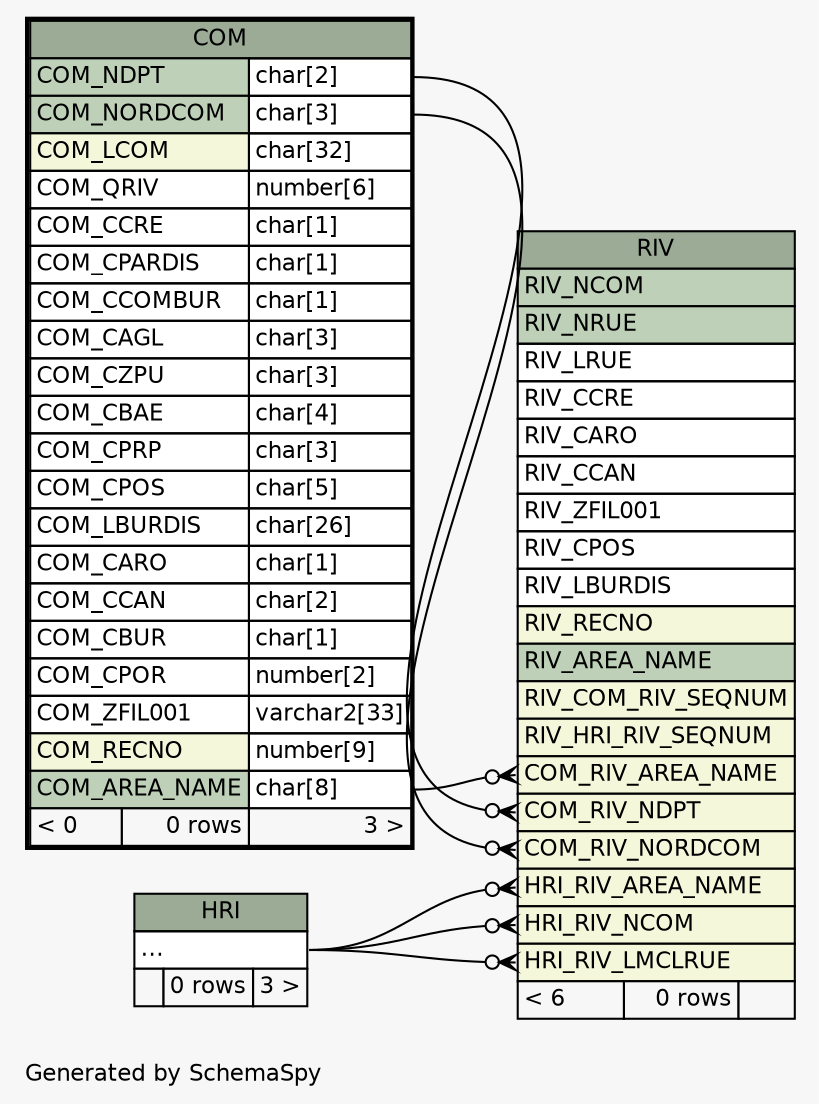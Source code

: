 // dot 2.38.0 on Windows 7 6.1
// SchemaSpy rev 590
digraph "twoDegreesRelationshipsDiagram" {
  graph [
    rankdir="RL"
    bgcolor="#f7f7f7"
    label="\nGenerated by SchemaSpy"
    labeljust="l"
    nodesep="0.18"
    ranksep="0.46"
    fontname="Helvetica"
    fontsize="11"
  ];
  node [
    fontname="Helvetica"
    fontsize="11"
    shape="plaintext"
  ];
  edge [
    arrowsize="0.8"
  ];
  "RIV":"COM_RIV_AREA_NAME":w -> "COM":"COM_AREA_NAME.type":e [arrowhead=none dir=back arrowtail=crowodot];
  "RIV":"COM_RIV_NDPT":w -> "COM":"COM_NDPT.type":e [arrowhead=none dir=back arrowtail=crowodot];
  "RIV":"COM_RIV_NORDCOM":w -> "COM":"COM_NORDCOM.type":e [arrowhead=none dir=back arrowtail=crowodot];
  "RIV":"HRI_RIV_AREA_NAME":w -> "HRI":"elipses":e [arrowhead=none dir=back arrowtail=crowodot];
  "RIV":"HRI_RIV_LMCLRUE":w -> "HRI":"elipses":e [arrowhead=none dir=back arrowtail=crowodot];
  "RIV":"HRI_RIV_NCOM":w -> "HRI":"elipses":e [arrowhead=none dir=back arrowtail=crowodot];
  "COM" [
    label=<
    <TABLE BORDER="2" CELLBORDER="1" CELLSPACING="0" BGCOLOR="#ffffff">
      <TR><TD COLSPAN="3" BGCOLOR="#9bab96" ALIGN="CENTER">COM</TD></TR>
      <TR><TD PORT="COM_NDPT" COLSPAN="2" BGCOLOR="#bed1b8" ALIGN="LEFT">COM_NDPT</TD><TD PORT="COM_NDPT.type" ALIGN="LEFT">char[2]</TD></TR>
      <TR><TD PORT="COM_NORDCOM" COLSPAN="2" BGCOLOR="#bed1b8" ALIGN="LEFT">COM_NORDCOM</TD><TD PORT="COM_NORDCOM.type" ALIGN="LEFT">char[3]</TD></TR>
      <TR><TD PORT="COM_LCOM" COLSPAN="2" BGCOLOR="#f4f7da" ALIGN="LEFT">COM_LCOM</TD><TD PORT="COM_LCOM.type" ALIGN="LEFT">char[32]</TD></TR>
      <TR><TD PORT="COM_QRIV" COLSPAN="2" ALIGN="LEFT">COM_QRIV</TD><TD PORT="COM_QRIV.type" ALIGN="LEFT">number[6]</TD></TR>
      <TR><TD PORT="COM_CCRE" COLSPAN="2" ALIGN="LEFT">COM_CCRE</TD><TD PORT="COM_CCRE.type" ALIGN="LEFT">char[1]</TD></TR>
      <TR><TD PORT="COM_CPARDIS" COLSPAN="2" ALIGN="LEFT">COM_CPARDIS</TD><TD PORT="COM_CPARDIS.type" ALIGN="LEFT">char[1]</TD></TR>
      <TR><TD PORT="COM_CCOMBUR" COLSPAN="2" ALIGN="LEFT">COM_CCOMBUR</TD><TD PORT="COM_CCOMBUR.type" ALIGN="LEFT">char[1]</TD></TR>
      <TR><TD PORT="COM_CAGL" COLSPAN="2" ALIGN="LEFT">COM_CAGL</TD><TD PORT="COM_CAGL.type" ALIGN="LEFT">char[3]</TD></TR>
      <TR><TD PORT="COM_CZPU" COLSPAN="2" ALIGN="LEFT">COM_CZPU</TD><TD PORT="COM_CZPU.type" ALIGN="LEFT">char[3]</TD></TR>
      <TR><TD PORT="COM_CBAE" COLSPAN="2" ALIGN="LEFT">COM_CBAE</TD><TD PORT="COM_CBAE.type" ALIGN="LEFT">char[4]</TD></TR>
      <TR><TD PORT="COM_CPRP" COLSPAN="2" ALIGN="LEFT">COM_CPRP</TD><TD PORT="COM_CPRP.type" ALIGN="LEFT">char[3]</TD></TR>
      <TR><TD PORT="COM_CPOS" COLSPAN="2" ALIGN="LEFT">COM_CPOS</TD><TD PORT="COM_CPOS.type" ALIGN="LEFT">char[5]</TD></TR>
      <TR><TD PORT="COM_LBURDIS" COLSPAN="2" ALIGN="LEFT">COM_LBURDIS</TD><TD PORT="COM_LBURDIS.type" ALIGN="LEFT">char[26]</TD></TR>
      <TR><TD PORT="COM_CARO" COLSPAN="2" ALIGN="LEFT">COM_CARO</TD><TD PORT="COM_CARO.type" ALIGN="LEFT">char[1]</TD></TR>
      <TR><TD PORT="COM_CCAN" COLSPAN="2" ALIGN="LEFT">COM_CCAN</TD><TD PORT="COM_CCAN.type" ALIGN="LEFT">char[2]</TD></TR>
      <TR><TD PORT="COM_CBUR" COLSPAN="2" ALIGN="LEFT">COM_CBUR</TD><TD PORT="COM_CBUR.type" ALIGN="LEFT">char[1]</TD></TR>
      <TR><TD PORT="COM_CPOR" COLSPAN="2" ALIGN="LEFT">COM_CPOR</TD><TD PORT="COM_CPOR.type" ALIGN="LEFT">number[2]</TD></TR>
      <TR><TD PORT="COM_ZFIL001" COLSPAN="2" ALIGN="LEFT">COM_ZFIL001</TD><TD PORT="COM_ZFIL001.type" ALIGN="LEFT">varchar2[33]</TD></TR>
      <TR><TD PORT="COM_RECNO" COLSPAN="2" BGCOLOR="#f4f7da" ALIGN="LEFT">COM_RECNO</TD><TD PORT="COM_RECNO.type" ALIGN="LEFT">number[9]</TD></TR>
      <TR><TD PORT="COM_AREA_NAME" COLSPAN="2" BGCOLOR="#bed1b8" ALIGN="LEFT">COM_AREA_NAME</TD><TD PORT="COM_AREA_NAME.type" ALIGN="LEFT">char[8]</TD></TR>
      <TR><TD ALIGN="LEFT" BGCOLOR="#f7f7f7">&lt; 0</TD><TD ALIGN="RIGHT" BGCOLOR="#f7f7f7">0 rows</TD><TD ALIGN="RIGHT" BGCOLOR="#f7f7f7">3 &gt;</TD></TR>
    </TABLE>>
    URL="COM.html"
    tooltip="COM"
  ];
  "HRI" [
    label=<
    <TABLE BORDER="0" CELLBORDER="1" CELLSPACING="0" BGCOLOR="#ffffff">
      <TR><TD COLSPAN="3" BGCOLOR="#9bab96" ALIGN="CENTER">HRI</TD></TR>
      <TR><TD PORT="elipses" COLSPAN="3" ALIGN="LEFT">...</TD></TR>
      <TR><TD ALIGN="LEFT" BGCOLOR="#f7f7f7">  </TD><TD ALIGN="RIGHT" BGCOLOR="#f7f7f7">0 rows</TD><TD ALIGN="RIGHT" BGCOLOR="#f7f7f7">3 &gt;</TD></TR>
    </TABLE>>
    URL="HRI.html"
    tooltip="HRI"
  ];
  "RIV" [
    label=<
    <TABLE BORDER="0" CELLBORDER="1" CELLSPACING="0" BGCOLOR="#ffffff">
      <TR><TD COLSPAN="3" BGCOLOR="#9bab96" ALIGN="CENTER">RIV</TD></TR>
      <TR><TD PORT="RIV_NCOM" COLSPAN="3" BGCOLOR="#bed1b8" ALIGN="LEFT">RIV_NCOM</TD></TR>
      <TR><TD PORT="RIV_NRUE" COLSPAN="3" BGCOLOR="#bed1b8" ALIGN="LEFT">RIV_NRUE</TD></TR>
      <TR><TD PORT="RIV_LRUE" COLSPAN="3" ALIGN="LEFT">RIV_LRUE</TD></TR>
      <TR><TD PORT="RIV_CCRE" COLSPAN="3" ALIGN="LEFT">RIV_CCRE</TD></TR>
      <TR><TD PORT="RIV_CARO" COLSPAN="3" ALIGN="LEFT">RIV_CARO</TD></TR>
      <TR><TD PORT="RIV_CCAN" COLSPAN="3" ALIGN="LEFT">RIV_CCAN</TD></TR>
      <TR><TD PORT="RIV_ZFIL001" COLSPAN="3" ALIGN="LEFT">RIV_ZFIL001</TD></TR>
      <TR><TD PORT="RIV_CPOS" COLSPAN="3" ALIGN="LEFT">RIV_CPOS</TD></TR>
      <TR><TD PORT="RIV_LBURDIS" COLSPAN="3" ALIGN="LEFT">RIV_LBURDIS</TD></TR>
      <TR><TD PORT="RIV_RECNO" COLSPAN="3" BGCOLOR="#f4f7da" ALIGN="LEFT">RIV_RECNO</TD></TR>
      <TR><TD PORT="RIV_AREA_NAME" COLSPAN="3" BGCOLOR="#bed1b8" ALIGN="LEFT">RIV_AREA_NAME</TD></TR>
      <TR><TD PORT="RIV_COM_RIV_SEQNUM" COLSPAN="3" BGCOLOR="#f4f7da" ALIGN="LEFT">RIV_COM_RIV_SEQNUM</TD></TR>
      <TR><TD PORT="RIV_HRI_RIV_SEQNUM" COLSPAN="3" BGCOLOR="#f4f7da" ALIGN="LEFT">RIV_HRI_RIV_SEQNUM</TD></TR>
      <TR><TD PORT="COM_RIV_AREA_NAME" COLSPAN="3" BGCOLOR="#f4f7da" ALIGN="LEFT">COM_RIV_AREA_NAME</TD></TR>
      <TR><TD PORT="COM_RIV_NDPT" COLSPAN="3" BGCOLOR="#f4f7da" ALIGN="LEFT">COM_RIV_NDPT</TD></TR>
      <TR><TD PORT="COM_RIV_NORDCOM" COLSPAN="3" BGCOLOR="#f4f7da" ALIGN="LEFT">COM_RIV_NORDCOM</TD></TR>
      <TR><TD PORT="HRI_RIV_AREA_NAME" COLSPAN="3" BGCOLOR="#f4f7da" ALIGN="LEFT">HRI_RIV_AREA_NAME</TD></TR>
      <TR><TD PORT="HRI_RIV_NCOM" COLSPAN="3" BGCOLOR="#f4f7da" ALIGN="LEFT">HRI_RIV_NCOM</TD></TR>
      <TR><TD PORT="HRI_RIV_LMCLRUE" COLSPAN="3" BGCOLOR="#f4f7da" ALIGN="LEFT">HRI_RIV_LMCLRUE</TD></TR>
      <TR><TD ALIGN="LEFT" BGCOLOR="#f7f7f7">&lt; 6</TD><TD ALIGN="RIGHT" BGCOLOR="#f7f7f7">0 rows</TD><TD ALIGN="RIGHT" BGCOLOR="#f7f7f7">  </TD></TR>
    </TABLE>>
    URL="RIV.html"
    tooltip="RIV"
  ];
}
